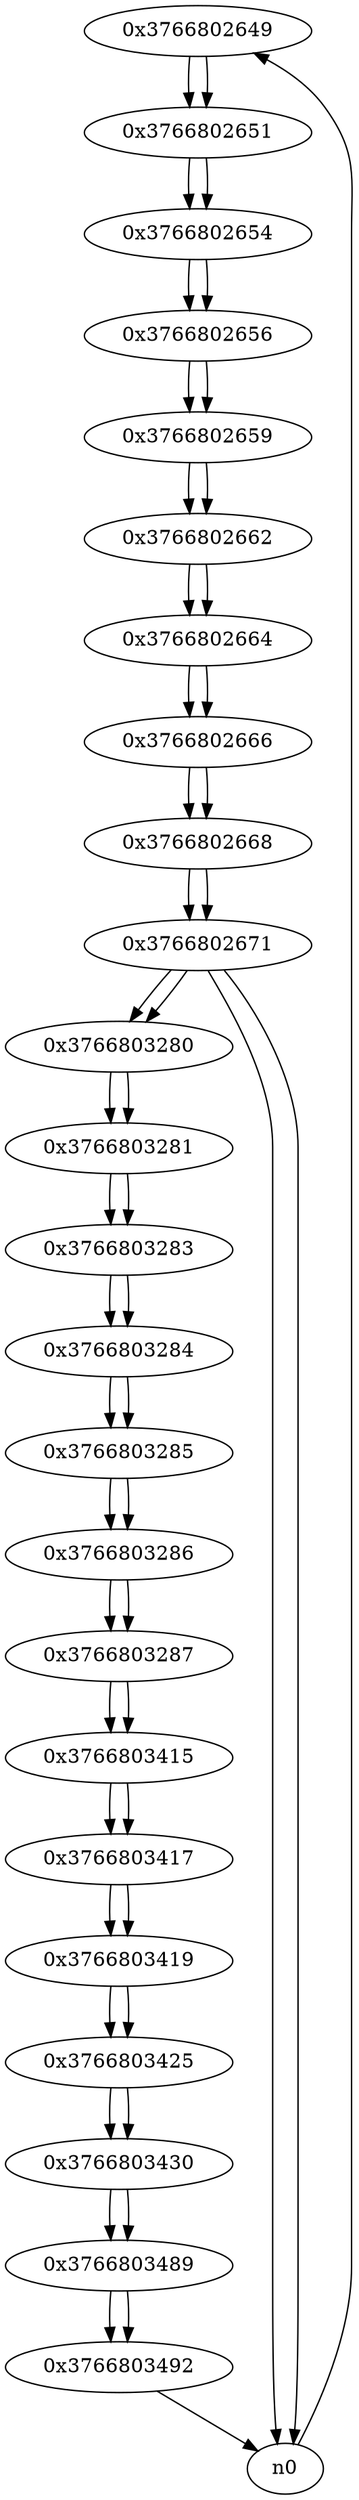 digraph G{
/* nodes */
  n1 [label="0x3766802649"]
  n2 [label="0x3766802651"]
  n3 [label="0x3766802654"]
  n4 [label="0x3766802656"]
  n5 [label="0x3766802659"]
  n6 [label="0x3766802662"]
  n7 [label="0x3766802664"]
  n8 [label="0x3766802666"]
  n9 [label="0x3766802668"]
  n10 [label="0x3766802671"]
  n11 [label="0x3766803280"]
  n12 [label="0x3766803281"]
  n13 [label="0x3766803283"]
  n14 [label="0x3766803284"]
  n15 [label="0x3766803285"]
  n16 [label="0x3766803286"]
  n17 [label="0x3766803287"]
  n18 [label="0x3766803415"]
  n19 [label="0x3766803417"]
  n20 [label="0x3766803419"]
  n21 [label="0x3766803425"]
  n22 [label="0x3766803430"]
  n23 [label="0x3766803489"]
  n24 [label="0x3766803492"]
/* edges */
n1 -> n2;
n0 -> n1;
n2 -> n3;
n1 -> n2;
n3 -> n4;
n2 -> n3;
n4 -> n5;
n3 -> n4;
n5 -> n6;
n4 -> n5;
n6 -> n7;
n5 -> n6;
n7 -> n8;
n6 -> n7;
n8 -> n9;
n7 -> n8;
n9 -> n10;
n8 -> n9;
n10 -> n11;
n10 -> n0;
n10 -> n0;
n9 -> n10;
n11 -> n12;
n10 -> n11;
n12 -> n13;
n11 -> n12;
n13 -> n14;
n12 -> n13;
n14 -> n15;
n13 -> n14;
n15 -> n16;
n14 -> n15;
n16 -> n17;
n15 -> n16;
n17 -> n18;
n16 -> n17;
n18 -> n19;
n17 -> n18;
n19 -> n20;
n18 -> n19;
n20 -> n21;
n19 -> n20;
n21 -> n22;
n20 -> n21;
n22 -> n23;
n21 -> n22;
n23 -> n24;
n22 -> n23;
n24 -> n0;
n23 -> n24;
}
